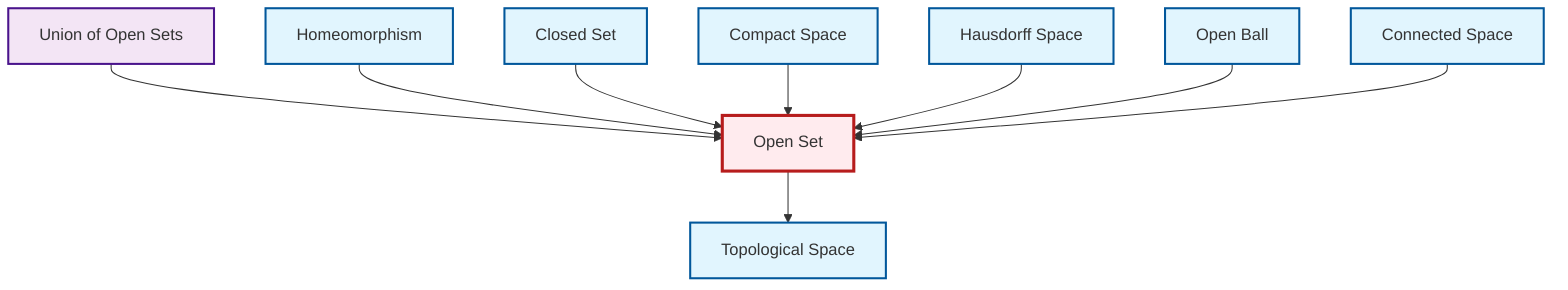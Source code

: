 graph TD
    classDef definition fill:#e1f5fe,stroke:#01579b,stroke-width:2px
    classDef theorem fill:#f3e5f5,stroke:#4a148c,stroke-width:2px
    classDef axiom fill:#fff3e0,stroke:#e65100,stroke-width:2px
    classDef example fill:#e8f5e9,stroke:#1b5e20,stroke-width:2px
    classDef current fill:#ffebee,stroke:#b71c1c,stroke-width:3px
    def-hausdorff["Hausdorff Space"]:::definition
    def-connected["Connected Space"]:::definition
    def-closed-set["Closed Set"]:::definition
    thm-union-open-sets["Union of Open Sets"]:::theorem
    def-homeomorphism["Homeomorphism"]:::definition
    def-topological-space["Topological Space"]:::definition
    def-open-set["Open Set"]:::definition
    def-open-ball["Open Ball"]:::definition
    def-compact["Compact Space"]:::definition
    thm-union-open-sets --> def-open-set
    def-homeomorphism --> def-open-set
    def-closed-set --> def-open-set
    def-open-set --> def-topological-space
    def-compact --> def-open-set
    def-hausdorff --> def-open-set
    def-open-ball --> def-open-set
    def-connected --> def-open-set
    class def-open-set current